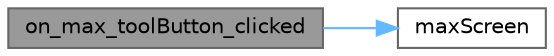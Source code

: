 digraph "on_max_toolButton_clicked"
{
 // LATEX_PDF_SIZE
  bgcolor="transparent";
  edge [fontname=Helvetica,fontsize=10,labelfontname=Helvetica,labelfontsize=10];
  node [fontname=Helvetica,fontsize=10,shape=box,height=0.2,width=0.4];
  rankdir="LR";
  Node1 [id="Node000001",label="on_max_toolButton_clicked",height=0.2,width=0.4,color="gray40", fillcolor="grey60", style="filled", fontcolor="black",tooltip="最大化按钮点击事件，触发最大化信号"];
  Node1 -> Node2 [id="edge1_Node000001_Node000002",color="steelblue1",style="solid",tooltip=" "];
  Node2 [id="Node000002",label="maxScreen",height=0.2,width=0.4,color="grey40", fillcolor="white", style="filled",URL="$class_title_widget.html#a992988d596e79194a707af831db3f4ea",tooltip="最大化信号，通知窗口最大化"];
}
